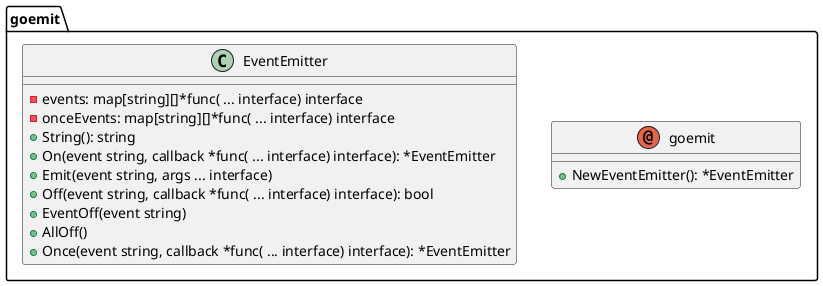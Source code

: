 @startuml
package goemit {
annotation goemit {


+NewEventEmitter(): *EventEmitter
}
class EventEmitter {
-events: map[string][]*func( ... interface) interface
-onceEvents: map[string][]*func( ... interface) interface
+String(): string
+On(event string, callback *func( ... interface) interface): *EventEmitter
+Emit(event string, args ... interface)
+Off(event string, callback *func( ... interface) interface): bool
+EventOff(event string)
+AllOff()
+Once(event string, callback *func( ... interface) interface): *EventEmitter
}
}


@enduml